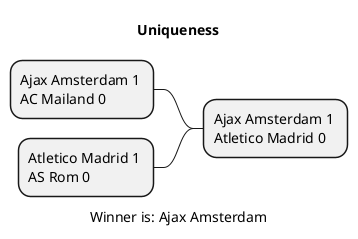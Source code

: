 @startmindmap Uniqueness.png
title Uniqueness

- Ajax Amsterdam 1 \nAtletico Madrid 0

-- Ajax Amsterdam 1 \nAC Mailand 0

-- Atletico Madrid 1 \nAS Rom 0
caption Winner is: Ajax Amsterdam
@endmindmap
